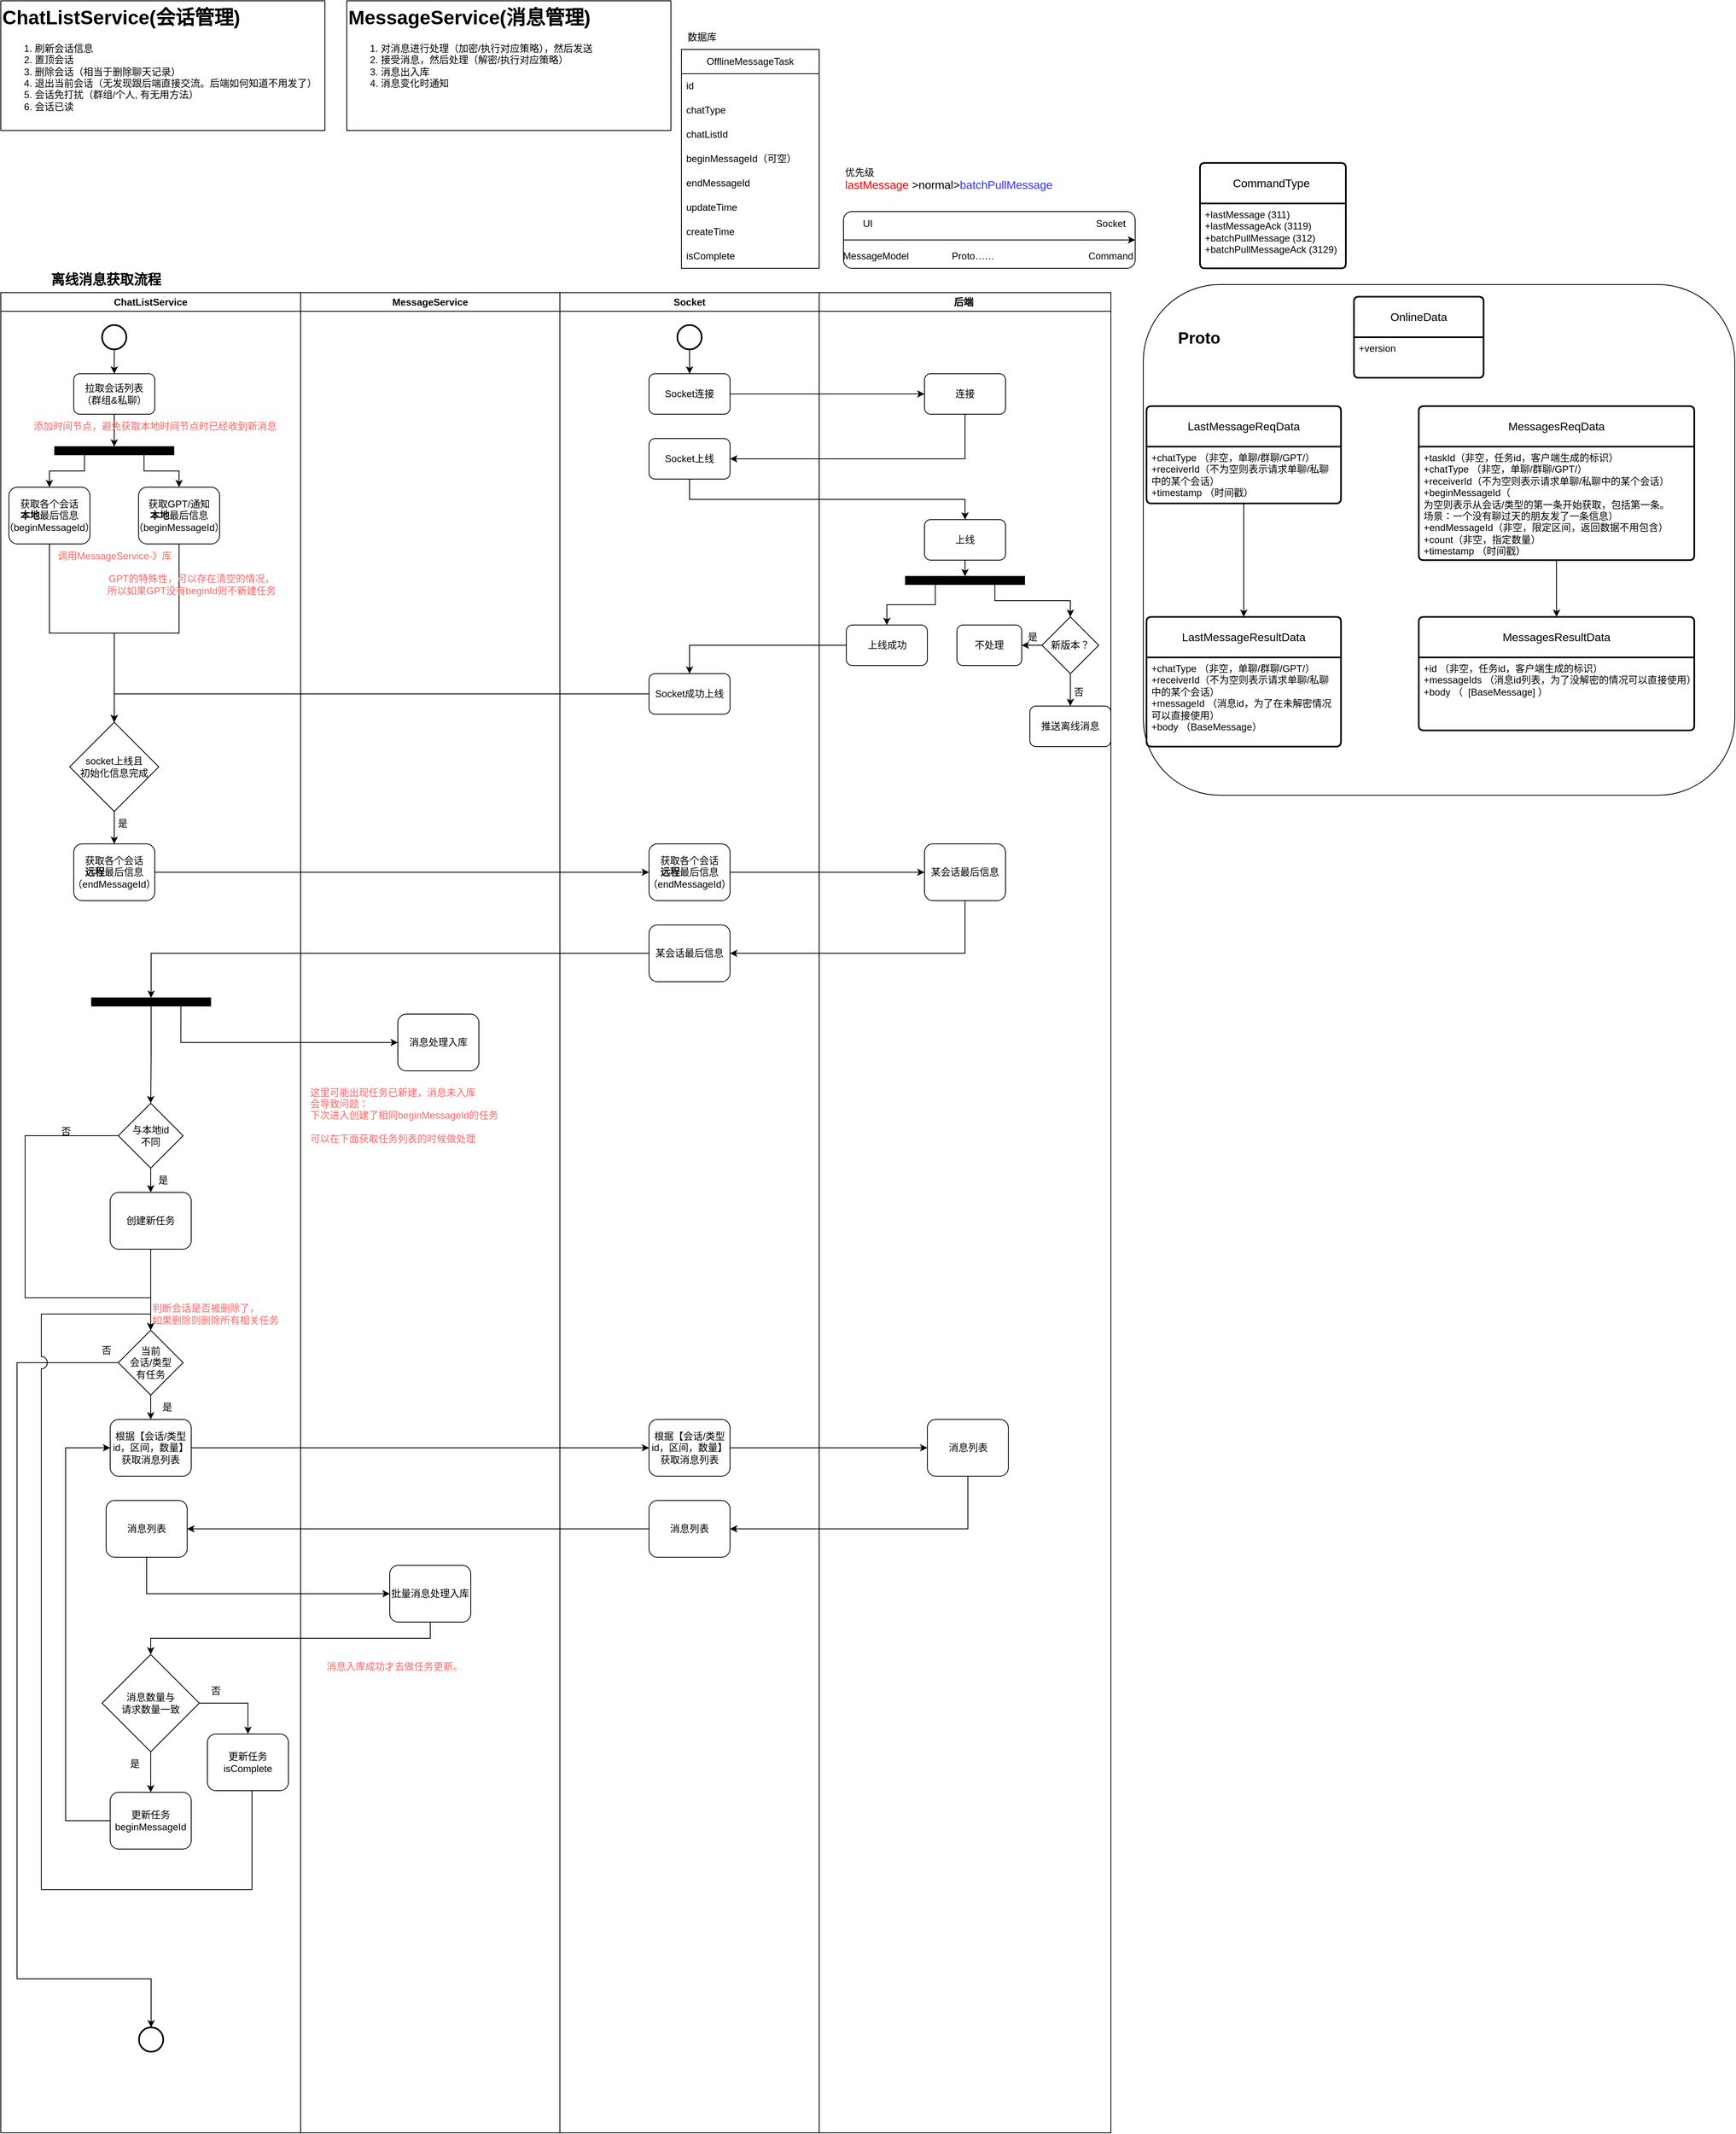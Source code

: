<mxfile version="24.9.3">
  <diagram name="第 1 页" id="JktXxmWd6NISaN1DdESC">
    <mxGraphModel dx="2049" dy="1066" grid="1" gridSize="10" guides="1" tooltips="1" connect="1" arrows="1" fold="1" page="1" pageScale="1" pageWidth="827" pageHeight="1169" math="0" shadow="0">
      <root>
        <mxCell id="0" />
        <mxCell id="1" parent="0" />
        <mxCell id="-HEKRVuIvjOIdjUARVgd-5" value="" style="group" parent="1" vertex="1" connectable="0">
          <mxGeometry width="410" height="340" as="geometry" />
        </mxCell>
        <mxCell id="-HEKRVuIvjOIdjUARVgd-4" value="" style="rounded=0;whiteSpace=wrap;html=1;movable=1;resizable=1;rotatable=1;deletable=1;editable=1;locked=0;connectable=1;" parent="-HEKRVuIvjOIdjUARVgd-5" vertex="1">
          <mxGeometry width="400" height="160" as="geometry" />
        </mxCell>
        <mxCell id="-HEKRVuIvjOIdjUARVgd-3" value="&lt;h1 style=&quot;margin-top: 0px;&quot;&gt;ChatListService(会话管理)&lt;br&gt;&lt;/h1&gt;&lt;p&gt;&lt;/p&gt;&lt;ol&gt;&lt;li&gt;刷新会话信息&lt;/li&gt;&lt;li&gt;置顶会话&lt;/li&gt;&lt;li&gt;删除会话（相当于删除聊天记录）&lt;/li&gt;&lt;li&gt;退出当前会话（无发现跟后端直接交流。后端如何知道不用发了）&lt;/li&gt;&lt;li&gt;会话免打扰（群组/个人, 有无用方法）&lt;/li&gt;&lt;li&gt;会话已读&lt;/li&gt;&lt;/ol&gt;&lt;p&gt;&lt;/p&gt;" style="text;html=1;whiteSpace=wrap;overflow=hidden;rounded=0;movable=1;resizable=1;rotatable=1;deletable=1;editable=1;locked=0;connectable=1;" parent="-HEKRVuIvjOIdjUARVgd-5" vertex="1">
          <mxGeometry width="400" height="160" as="geometry" />
        </mxCell>
        <mxCell id="46Pq0ItbNjwcVHv2dBkQ-1" value="" style="group" parent="1" vertex="1" connectable="0">
          <mxGeometry x="427" width="400" height="160" as="geometry" />
        </mxCell>
        <mxCell id="46Pq0ItbNjwcVHv2dBkQ-2" value="" style="rounded=0;whiteSpace=wrap;html=1;movable=1;resizable=1;rotatable=1;deletable=1;editable=1;locked=0;connectable=1;" parent="46Pq0ItbNjwcVHv2dBkQ-1" vertex="1">
          <mxGeometry width="400" height="160" as="geometry" />
        </mxCell>
        <mxCell id="46Pq0ItbNjwcVHv2dBkQ-3" value="&lt;h1 style=&quot;margin-top: 0px;&quot;&gt;MessageService(消息管理)&lt;br&gt;&lt;/h1&gt;&lt;p&gt;&lt;/p&gt;&lt;ol&gt;&lt;li&gt;对消息进行处理（加密/执行对应策略），然后发送&lt;/li&gt;&lt;li&gt;接受消息，然后处理（解密/执行对应策略）&lt;/li&gt;&lt;li&gt;消息出入库&lt;/li&gt;&lt;li&gt;消息变化时通知&lt;/li&gt;&lt;/ol&gt;&lt;p&gt;&lt;/p&gt;" style="text;html=1;whiteSpace=wrap;overflow=hidden;rounded=0;movable=1;resizable=1;rotatable=1;deletable=1;editable=1;locked=0;connectable=1;" parent="46Pq0ItbNjwcVHv2dBkQ-1" vertex="1">
          <mxGeometry width="400" height="160" as="geometry" />
        </mxCell>
        <mxCell id="46Pq0ItbNjwcVHv2dBkQ-13" value="后端 " style="swimlane;whiteSpace=wrap" parent="1" vertex="1">
          <mxGeometry x="1010" y="360" width="360" height="2270" as="geometry">
            <mxRectangle x="280" width="70" height="30" as="alternateBounds" />
          </mxGeometry>
        </mxCell>
        <mxCell id="46Pq0ItbNjwcVHv2dBkQ-49" value="连接" style="rounded=1;whiteSpace=wrap;html=1;" parent="46Pq0ItbNjwcVHv2dBkQ-13" vertex="1">
          <mxGeometry x="130" y="100" width="100" height="50" as="geometry" />
        </mxCell>
        <mxCell id="46Pq0ItbNjwcVHv2dBkQ-157" value="" style="group" parent="46Pq0ItbNjwcVHv2dBkQ-13" vertex="1" connectable="0">
          <mxGeometry x="170" y="400" width="190" height="160" as="geometry" />
        </mxCell>
        <mxCell id="46Pq0ItbNjwcVHv2dBkQ-57" value="不处理" style="rounded=1;whiteSpace=wrap;html=1;" parent="46Pq0ItbNjwcVHv2dBkQ-157" vertex="1">
          <mxGeometry y="10" width="80" height="50" as="geometry" />
        </mxCell>
        <mxCell id="46Pq0ItbNjwcVHv2dBkQ-55" style="edgeStyle=orthogonalEdgeStyle;rounded=0;orthogonalLoop=1;jettySize=auto;html=1;exitX=0.5;exitY=1;exitDx=0;exitDy=0;entryX=0.5;entryY=0;entryDx=0;entryDy=0;" parent="46Pq0ItbNjwcVHv2dBkQ-157" source="46Pq0ItbNjwcVHv2dBkQ-52" target="46Pq0ItbNjwcVHv2dBkQ-54" edge="1">
          <mxGeometry relative="1" as="geometry" />
        </mxCell>
        <mxCell id="46Pq0ItbNjwcVHv2dBkQ-58" style="edgeStyle=orthogonalEdgeStyle;rounded=0;orthogonalLoop=1;jettySize=auto;html=1;exitX=0;exitY=0.5;exitDx=0;exitDy=0;entryX=1;entryY=0.5;entryDx=0;entryDy=0;" parent="46Pq0ItbNjwcVHv2dBkQ-157" source="46Pq0ItbNjwcVHv2dBkQ-52" target="46Pq0ItbNjwcVHv2dBkQ-57" edge="1">
          <mxGeometry relative="1" as="geometry">
            <mxPoint x="80" y="35" as="targetPoint" />
          </mxGeometry>
        </mxCell>
        <mxCell id="46Pq0ItbNjwcVHv2dBkQ-52" value="新版本？" style="rhombus;whiteSpace=wrap;html=1;align=center;" parent="46Pq0ItbNjwcVHv2dBkQ-157" vertex="1">
          <mxGeometry x="105" width="70" height="70" as="geometry" />
        </mxCell>
        <mxCell id="46Pq0ItbNjwcVHv2dBkQ-54" value="推送离线消息" style="rounded=1;whiteSpace=wrap;html=1;" parent="46Pq0ItbNjwcVHv2dBkQ-157" vertex="1">
          <mxGeometry x="90" y="110" width="100" height="50" as="geometry" />
        </mxCell>
        <mxCell id="46Pq0ItbNjwcVHv2dBkQ-59" value="是" style="text;html=1;align=center;verticalAlign=middle;resizable=0;points=[];autosize=1;strokeColor=none;fillColor=none;" parent="46Pq0ItbNjwcVHv2dBkQ-157" vertex="1">
          <mxGeometry x="73" y="10" width="40" height="30" as="geometry" />
        </mxCell>
        <mxCell id="46Pq0ItbNjwcVHv2dBkQ-56" value="否" style="text;html=1;align=center;verticalAlign=middle;resizable=0;points=[];autosize=1;strokeColor=none;fillColor=none;" parent="46Pq0ItbNjwcVHv2dBkQ-157" vertex="1">
          <mxGeometry x="130" y="78" width="40" height="30" as="geometry" />
        </mxCell>
        <mxCell id="46Pq0ItbNjwcVHv2dBkQ-166" style="edgeStyle=orthogonalEdgeStyle;rounded=0;orthogonalLoop=1;jettySize=auto;html=1;exitX=0.75;exitY=1;exitDx=0;exitDy=0;" parent="46Pq0ItbNjwcVHv2dBkQ-13" source="46Pq0ItbNjwcVHv2dBkQ-155" target="46Pq0ItbNjwcVHv2dBkQ-52" edge="1">
          <mxGeometry relative="1" as="geometry" />
        </mxCell>
        <mxCell id="46Pq0ItbNjwcVHv2dBkQ-170" style="edgeStyle=orthogonalEdgeStyle;rounded=0;orthogonalLoop=1;jettySize=auto;html=1;exitX=0.25;exitY=1;exitDx=0;exitDy=0;entryX=0.5;entryY=0;entryDx=0;entryDy=0;" parent="46Pq0ItbNjwcVHv2dBkQ-13" source="46Pq0ItbNjwcVHv2dBkQ-155" target="46Pq0ItbNjwcVHv2dBkQ-169" edge="1">
          <mxGeometry relative="1" as="geometry" />
        </mxCell>
        <mxCell id="46Pq0ItbNjwcVHv2dBkQ-155" value="" style="whiteSpace=wrap;html=1;rounded=0;shadow=0;comic=0;labelBackgroundColor=none;strokeWidth=1;fillColor=#000000;fontFamily=Verdana;fontSize=12;align=center;rotation=0;" parent="46Pq0ItbNjwcVHv2dBkQ-13" vertex="1">
          <mxGeometry x="106.5" y="350" width="147" height="10" as="geometry" />
        </mxCell>
        <mxCell id="46Pq0ItbNjwcVHv2dBkQ-163" style="edgeStyle=orthogonalEdgeStyle;rounded=0;orthogonalLoop=1;jettySize=auto;html=1;exitX=0.5;exitY=1;exitDx=0;exitDy=0;entryX=0.5;entryY=0;entryDx=0;entryDy=0;" parent="46Pq0ItbNjwcVHv2dBkQ-13" source="46Pq0ItbNjwcVHv2dBkQ-160" target="46Pq0ItbNjwcVHv2dBkQ-155" edge="1">
          <mxGeometry relative="1" as="geometry" />
        </mxCell>
        <mxCell id="46Pq0ItbNjwcVHv2dBkQ-160" value="上线" style="rounded=1;whiteSpace=wrap;html=1;" parent="46Pq0ItbNjwcVHv2dBkQ-13" vertex="1">
          <mxGeometry x="130" y="280" width="100" height="50" as="geometry" />
        </mxCell>
        <mxCell id="46Pq0ItbNjwcVHv2dBkQ-169" value="上线成功" style="rounded=1;whiteSpace=wrap;html=1;" parent="46Pq0ItbNjwcVHv2dBkQ-13" vertex="1">
          <mxGeometry x="33.5" y="410" width="100" height="50" as="geometry" />
        </mxCell>
        <mxCell id="46Pq0ItbNjwcVHv2dBkQ-263" value="某会话最后信息" style="rounded=1;whiteSpace=wrap;html=1;" parent="46Pq0ItbNjwcVHv2dBkQ-13" vertex="1">
          <mxGeometry x="130" y="680" width="100" height="70" as="geometry" />
        </mxCell>
        <mxCell id="46Pq0ItbNjwcVHv2dBkQ-328" value="消息列表" style="rounded=1;whiteSpace=wrap;html=1;" parent="46Pq0ItbNjwcVHv2dBkQ-13" vertex="1">
          <mxGeometry x="133.5" y="1390" width="100" height="70" as="geometry" />
        </mxCell>
        <mxCell id="46Pq0ItbNjwcVHv2dBkQ-50" style="edgeStyle=orthogonalEdgeStyle;rounded=0;orthogonalLoop=1;jettySize=auto;html=1;exitX=1;exitY=0.5;exitDx=0;exitDy=0;entryX=0;entryY=0.5;entryDx=0;entryDy=0;" parent="1" source="46Pq0ItbNjwcVHv2dBkQ-46" target="46Pq0ItbNjwcVHv2dBkQ-49" edge="1">
          <mxGeometry relative="1" as="geometry" />
        </mxCell>
        <mxCell id="46Pq0ItbNjwcVHv2dBkQ-51" style="edgeStyle=orthogonalEdgeStyle;rounded=0;orthogonalLoop=1;jettySize=auto;html=1;exitX=0.5;exitY=1;exitDx=0;exitDy=0;entryX=1;entryY=0.5;entryDx=0;entryDy=0;" parent="1" source="46Pq0ItbNjwcVHv2dBkQ-49" target="46Pq0ItbNjwcVHv2dBkQ-47" edge="1">
          <mxGeometry relative="1" as="geometry" />
        </mxCell>
        <mxCell id="46Pq0ItbNjwcVHv2dBkQ-161" style="edgeStyle=orthogonalEdgeStyle;rounded=0;orthogonalLoop=1;jettySize=auto;html=1;exitX=0.5;exitY=1;exitDx=0;exitDy=0;entryX=0.5;entryY=0;entryDx=0;entryDy=0;" parent="1" source="46Pq0ItbNjwcVHv2dBkQ-47" target="46Pq0ItbNjwcVHv2dBkQ-160" edge="1">
          <mxGeometry relative="1" as="geometry" />
        </mxCell>
        <mxCell id="46Pq0ItbNjwcVHv2dBkQ-172" style="edgeStyle=orthogonalEdgeStyle;rounded=0;orthogonalLoop=1;jettySize=auto;html=1;entryX=0.5;entryY=0;entryDx=0;entryDy=0;" parent="1" source="46Pq0ItbNjwcVHv2dBkQ-169" target="46Pq0ItbNjwcVHv2dBkQ-171" edge="1">
          <mxGeometry relative="1" as="geometry" />
        </mxCell>
        <mxCell id="46Pq0ItbNjwcVHv2dBkQ-256" value="离线消息获取流程" style="text;html=1;align=center;verticalAlign=middle;whiteSpace=wrap;rounded=0;fontSize=17;fontStyle=1;labelBackgroundColor=none;labelBorderColor=none;" parent="1" vertex="1">
          <mxGeometry x="50" y="330" width="160" height="30" as="geometry" />
        </mxCell>
        <mxCell id="46Pq0ItbNjwcVHv2dBkQ-264" style="edgeStyle=orthogonalEdgeStyle;rounded=0;orthogonalLoop=1;jettySize=auto;html=1;exitX=1;exitY=0.5;exitDx=0;exitDy=0;entryX=0;entryY=0.5;entryDx=0;entryDy=0;" parent="1" source="46Pq0ItbNjwcVHv2dBkQ-261" target="46Pq0ItbNjwcVHv2dBkQ-263" edge="1">
          <mxGeometry relative="1" as="geometry" />
        </mxCell>
        <mxCell id="46Pq0ItbNjwcVHv2dBkQ-265" style="edgeStyle=orthogonalEdgeStyle;rounded=0;orthogonalLoop=1;jettySize=auto;html=1;exitX=0.5;exitY=1;exitDx=0;exitDy=0;entryX=1;entryY=0.5;entryDx=0;entryDy=0;" parent="1" source="46Pq0ItbNjwcVHv2dBkQ-263" target="46Pq0ItbNjwcVHv2dBkQ-266" edge="1">
          <mxGeometry relative="1" as="geometry">
            <mxPoint x="1100.059" y="1190" as="targetPoint" />
          </mxGeometry>
        </mxCell>
        <mxCell id="46Pq0ItbNjwcVHv2dBkQ-329" style="edgeStyle=orthogonalEdgeStyle;rounded=0;orthogonalLoop=1;jettySize=auto;html=1;exitX=1;exitY=0.5;exitDx=0;exitDy=0;entryX=0;entryY=0.5;entryDx=0;entryDy=0;" parent="1" source="46Pq0ItbNjwcVHv2dBkQ-317" target="46Pq0ItbNjwcVHv2dBkQ-328" edge="1">
          <mxGeometry relative="1" as="geometry" />
        </mxCell>
        <mxCell id="46Pq0ItbNjwcVHv2dBkQ-332" style="edgeStyle=orthogonalEdgeStyle;rounded=0;orthogonalLoop=1;jettySize=auto;html=1;exitX=0.5;exitY=1;exitDx=0;exitDy=0;entryX=1;entryY=0.5;entryDx=0;entryDy=0;" parent="1" source="46Pq0ItbNjwcVHv2dBkQ-328" target="46Pq0ItbNjwcVHv2dBkQ-331" edge="1">
          <mxGeometry relative="1" as="geometry" />
        </mxCell>
        <mxCell id="46Pq0ItbNjwcVHv2dBkQ-4" value="ChatListService" style="swimlane;whiteSpace=wrap;swimlaneFillColor=none;strokeColor=default;rounded=0;shadow=0;" parent="1" vertex="1">
          <mxGeometry y="360" width="370" height="2270" as="geometry" />
        </mxCell>
        <mxCell id="46Pq0ItbNjwcVHv2dBkQ-236" style="edgeStyle=orthogonalEdgeStyle;rounded=0;orthogonalLoop=1;jettySize=auto;html=1;exitX=0.5;exitY=1;exitDx=0;exitDy=0;exitPerimeter=0;entryX=0.5;entryY=0;entryDx=0;entryDy=0;" parent="46Pq0ItbNjwcVHv2dBkQ-4" source="46Pq0ItbNjwcVHv2dBkQ-234" target="46Pq0ItbNjwcVHv2dBkQ-235" edge="1">
          <mxGeometry relative="1" as="geometry" />
        </mxCell>
        <mxCell id="46Pq0ItbNjwcVHv2dBkQ-234" value="" style="strokeWidth=2;html=1;shape=mxgraph.flowchart.start_2;whiteSpace=wrap;" parent="46Pq0ItbNjwcVHv2dBkQ-4" vertex="1">
          <mxGeometry x="125" y="40" width="30" height="30" as="geometry" />
        </mxCell>
        <mxCell id="46Pq0ItbNjwcVHv2dBkQ-241" style="edgeStyle=orthogonalEdgeStyle;rounded=0;orthogonalLoop=1;jettySize=auto;html=1;exitX=0.5;exitY=1;exitDx=0;exitDy=0;entryX=0.5;entryY=0;entryDx=0;entryDy=0;" parent="46Pq0ItbNjwcVHv2dBkQ-4" source="46Pq0ItbNjwcVHv2dBkQ-235" target="46Pq0ItbNjwcVHv2dBkQ-240" edge="1">
          <mxGeometry relative="1" as="geometry" />
        </mxCell>
        <mxCell id="46Pq0ItbNjwcVHv2dBkQ-235" value="拉取会话列表&lt;br&gt;（群组&amp;amp;私聊）" style="rounded=1;whiteSpace=wrap;html=1;" parent="46Pq0ItbNjwcVHv2dBkQ-4" vertex="1">
          <mxGeometry x="90" y="100" width="100" height="50" as="geometry" />
        </mxCell>
        <mxCell id="46Pq0ItbNjwcVHv2dBkQ-249" style="edgeStyle=orthogonalEdgeStyle;rounded=0;orthogonalLoop=1;jettySize=auto;html=1;exitX=0.5;exitY=1;exitDx=0;exitDy=0;" parent="46Pq0ItbNjwcVHv2dBkQ-4" source="46Pq0ItbNjwcVHv2dBkQ-237" target="46Pq0ItbNjwcVHv2dBkQ-248" edge="1">
          <mxGeometry relative="1" as="geometry" />
        </mxCell>
        <mxCell id="46Pq0ItbNjwcVHv2dBkQ-237" value="获取各个会话&lt;div&gt;&lt;b&gt;本地&lt;/b&gt;最后信息（beginMessageId）&lt;/div&gt;" style="rounded=1;whiteSpace=wrap;html=1;" parent="46Pq0ItbNjwcVHv2dBkQ-4" vertex="1">
          <mxGeometry x="10" y="240" width="100" height="70" as="geometry" />
        </mxCell>
        <mxCell id="46Pq0ItbNjwcVHv2dBkQ-242" style="edgeStyle=orthogonalEdgeStyle;rounded=0;orthogonalLoop=1;jettySize=auto;html=1;exitX=0.25;exitY=1;exitDx=0;exitDy=0;entryX=0.5;entryY=0;entryDx=0;entryDy=0;" parent="46Pq0ItbNjwcVHv2dBkQ-4" source="46Pq0ItbNjwcVHv2dBkQ-240" target="46Pq0ItbNjwcVHv2dBkQ-237" edge="1">
          <mxGeometry relative="1" as="geometry" />
        </mxCell>
        <mxCell id="46Pq0ItbNjwcVHv2dBkQ-244" style="edgeStyle=orthogonalEdgeStyle;rounded=0;orthogonalLoop=1;jettySize=auto;html=1;exitX=0.75;exitY=1;exitDx=0;exitDy=0;" parent="46Pq0ItbNjwcVHv2dBkQ-4" source="46Pq0ItbNjwcVHv2dBkQ-240" target="46Pq0ItbNjwcVHv2dBkQ-243" edge="1">
          <mxGeometry relative="1" as="geometry" />
        </mxCell>
        <mxCell id="46Pq0ItbNjwcVHv2dBkQ-240" value="" style="whiteSpace=wrap;html=1;rounded=0;shadow=0;comic=0;labelBackgroundColor=none;strokeWidth=1;fillColor=#000000;fontFamily=Verdana;fontSize=12;align=center;rotation=0;" parent="46Pq0ItbNjwcVHv2dBkQ-4" vertex="1">
          <mxGeometry x="66.5" y="190" width="147" height="10" as="geometry" />
        </mxCell>
        <mxCell id="46Pq0ItbNjwcVHv2dBkQ-250" style="edgeStyle=orthogonalEdgeStyle;rounded=0;orthogonalLoop=1;jettySize=auto;html=1;exitX=0.5;exitY=1;exitDx=0;exitDy=0;entryX=0.5;entryY=0;entryDx=0;entryDy=0;" parent="46Pq0ItbNjwcVHv2dBkQ-4" source="46Pq0ItbNjwcVHv2dBkQ-243" target="46Pq0ItbNjwcVHv2dBkQ-248" edge="1">
          <mxGeometry relative="1" as="geometry">
            <mxPoint x="160" y="450" as="targetPoint" />
          </mxGeometry>
        </mxCell>
        <mxCell id="46Pq0ItbNjwcVHv2dBkQ-243" value="获取GPT/通知&lt;div&gt;&lt;b&gt;本地&lt;/b&gt;最后信息（beginMessageId）&lt;/div&gt;" style="rounded=1;whiteSpace=wrap;html=1;" parent="46Pq0ItbNjwcVHv2dBkQ-4" vertex="1">
          <mxGeometry x="170" y="240" width="100" height="70" as="geometry" />
        </mxCell>
        <mxCell id="46Pq0ItbNjwcVHv2dBkQ-253" style="edgeStyle=orthogonalEdgeStyle;rounded=0;orthogonalLoop=1;jettySize=auto;html=1;exitX=0.5;exitY=1;exitDx=0;exitDy=0;entryX=0.5;entryY=0;entryDx=0;entryDy=0;" parent="46Pq0ItbNjwcVHv2dBkQ-4" source="46Pq0ItbNjwcVHv2dBkQ-248" target="46Pq0ItbNjwcVHv2dBkQ-257" edge="1">
          <mxGeometry relative="1" as="geometry">
            <mxPoint x="140" y="680" as="targetPoint" />
          </mxGeometry>
        </mxCell>
        <mxCell id="46Pq0ItbNjwcVHv2dBkQ-248" value="socket上线且&lt;br&gt;初始化信息完成" style="rhombus;whiteSpace=wrap;html=1;" parent="46Pq0ItbNjwcVHv2dBkQ-4" vertex="1">
          <mxGeometry x="85" y="530" width="110" height="110" as="geometry" />
        </mxCell>
        <mxCell id="46Pq0ItbNjwcVHv2dBkQ-254" value="是" style="text;html=1;align=center;verticalAlign=middle;resizable=0;points=[];autosize=1;strokeColor=none;fillColor=none;" parent="46Pq0ItbNjwcVHv2dBkQ-4" vertex="1">
          <mxGeometry x="130" y="640" width="40" height="30" as="geometry" />
        </mxCell>
        <mxCell id="46Pq0ItbNjwcVHv2dBkQ-257" value="获取各个会话&lt;div&gt;&lt;b&gt;远程&lt;/b&gt;最后信息（endMessageId）&lt;/div&gt;" style="rounded=1;whiteSpace=wrap;html=1;" parent="46Pq0ItbNjwcVHv2dBkQ-4" vertex="1">
          <mxGeometry x="90" y="680" width="100" height="70" as="geometry" />
        </mxCell>
        <mxCell id="46Pq0ItbNjwcVHv2dBkQ-283" style="edgeStyle=orthogonalEdgeStyle;rounded=0;orthogonalLoop=1;jettySize=auto;html=1;exitX=0.5;exitY=1;exitDx=0;exitDy=0;" parent="46Pq0ItbNjwcVHv2dBkQ-4" source="46Pq0ItbNjwcVHv2dBkQ-280" target="46Pq0ItbNjwcVHv2dBkQ-281" edge="1">
          <mxGeometry relative="1" as="geometry" />
        </mxCell>
        <mxCell id="46Pq0ItbNjwcVHv2dBkQ-286" style="edgeStyle=orthogonalEdgeStyle;rounded=0;orthogonalLoop=1;jettySize=auto;html=1;exitX=0;exitY=0.5;exitDx=0;exitDy=0;entryX=0.5;entryY=0;entryDx=0;entryDy=0;" parent="46Pq0ItbNjwcVHv2dBkQ-4" source="46Pq0ItbNjwcVHv2dBkQ-280" target="46Pq0ItbNjwcVHv2dBkQ-285" edge="1">
          <mxGeometry relative="1" as="geometry">
            <mxPoint x="40" y="1250" as="targetPoint" />
            <Array as="points">
              <mxPoint x="30" y="1040" />
              <mxPoint x="30" y="1240" />
              <mxPoint x="185" y="1240" />
            </Array>
          </mxGeometry>
        </mxCell>
        <mxCell id="46Pq0ItbNjwcVHv2dBkQ-280" value="与本地id&lt;br&gt;不同" style="rhombus;whiteSpace=wrap;html=1;" parent="46Pq0ItbNjwcVHv2dBkQ-4" vertex="1">
          <mxGeometry x="145" y="1000" width="80" height="80" as="geometry" />
        </mxCell>
        <mxCell id="46Pq0ItbNjwcVHv2dBkQ-288" style="edgeStyle=orthogonalEdgeStyle;rounded=0;orthogonalLoop=1;jettySize=auto;html=1;exitX=0.5;exitY=1;exitDx=0;exitDy=0;entryX=0.5;entryY=0;entryDx=0;entryDy=0;" parent="46Pq0ItbNjwcVHv2dBkQ-4" source="46Pq0ItbNjwcVHv2dBkQ-281" target="46Pq0ItbNjwcVHv2dBkQ-285" edge="1">
          <mxGeometry relative="1" as="geometry" />
        </mxCell>
        <mxCell id="46Pq0ItbNjwcVHv2dBkQ-281" value="创建新任务" style="rounded=1;whiteSpace=wrap;html=1;" parent="46Pq0ItbNjwcVHv2dBkQ-4" vertex="1">
          <mxGeometry x="135" y="1110" width="100" height="70" as="geometry" />
        </mxCell>
        <mxCell id="46Pq0ItbNjwcVHv2dBkQ-284" value="是" style="text;html=1;align=center;verticalAlign=middle;resizable=0;points=[];autosize=1;strokeColor=none;fillColor=none;" parent="46Pq0ItbNjwcVHv2dBkQ-4" vertex="1">
          <mxGeometry x="180" y="1080" width="40" height="30" as="geometry" />
        </mxCell>
        <mxCell id="46Pq0ItbNjwcVHv2dBkQ-290" style="edgeStyle=orthogonalEdgeStyle;rounded=0;orthogonalLoop=1;jettySize=auto;html=1;exitX=0.5;exitY=1;exitDx=0;exitDy=0;" parent="46Pq0ItbNjwcVHv2dBkQ-4" source="46Pq0ItbNjwcVHv2dBkQ-285" target="46Pq0ItbNjwcVHv2dBkQ-289" edge="1">
          <mxGeometry relative="1" as="geometry" />
        </mxCell>
        <mxCell id="46Pq0ItbNjwcVHv2dBkQ-346" style="edgeStyle=orthogonalEdgeStyle;rounded=0;orthogonalLoop=1;jettySize=auto;html=1;exitX=0;exitY=0.5;exitDx=0;exitDy=0;entryX=0.5;entryY=0;entryDx=0;entryDy=0;entryPerimeter=0;" parent="46Pq0ItbNjwcVHv2dBkQ-4" source="46Pq0ItbNjwcVHv2dBkQ-285" target="46Pq0ItbNjwcVHv2dBkQ-347" edge="1">
          <mxGeometry relative="1" as="geometry">
            <mxPoint x="20" y="1830" as="targetPoint" />
            <Array as="points">
              <mxPoint x="20" y="1320" />
              <mxPoint x="20" y="2080" />
              <mxPoint x="185" y="2080" />
            </Array>
          </mxGeometry>
        </mxCell>
        <mxCell id="46Pq0ItbNjwcVHv2dBkQ-285" value="当前&lt;div&gt;会话/类型&lt;/div&gt;&lt;div&gt;&lt;span style=&quot;background-color: initial;&quot;&gt;有任务&lt;/span&gt;&lt;/div&gt;" style="rhombus;whiteSpace=wrap;html=1;" parent="46Pq0ItbNjwcVHv2dBkQ-4" vertex="1">
          <mxGeometry x="145" y="1280" width="80" height="80" as="geometry" />
        </mxCell>
        <mxCell id="46Pq0ItbNjwcVHv2dBkQ-287" value="否" style="text;html=1;align=center;verticalAlign=middle;resizable=0;points=[];autosize=1;strokeColor=none;fillColor=none;" parent="46Pq0ItbNjwcVHv2dBkQ-4" vertex="1">
          <mxGeometry x="60" y="1020" width="40" height="30" as="geometry" />
        </mxCell>
        <mxCell id="46Pq0ItbNjwcVHv2dBkQ-289" value="根据【&lt;span style=&quot;background-color: initial;&quot;&gt;会话/类型id，&lt;/span&gt;&lt;span style=&quot;background-color: initial;&quot;&gt;区间，&lt;/span&gt;&lt;span style=&quot;background-color: initial;&quot;&gt;数量】获取消息列表&lt;/span&gt;" style="rounded=1;whiteSpace=wrap;html=1;" parent="46Pq0ItbNjwcVHv2dBkQ-4" vertex="1">
          <mxGeometry x="135" y="1390" width="100" height="70" as="geometry" />
        </mxCell>
        <mxCell id="46Pq0ItbNjwcVHv2dBkQ-347" value="" style="strokeWidth=2;html=1;shape=mxgraph.flowchart.start_2;whiteSpace=wrap;" parent="46Pq0ItbNjwcVHv2dBkQ-4" vertex="1">
          <mxGeometry x="170.5" y="2140" width="30" height="30" as="geometry" />
        </mxCell>
        <mxCell id="46Pq0ItbNjwcVHv2dBkQ-352" style="edgeStyle=orthogonalEdgeStyle;rounded=0;orthogonalLoop=1;jettySize=auto;html=1;exitX=0.5;exitY=1;exitDx=0;exitDy=0;entryX=0.5;entryY=0;entryDx=0;entryDy=0;" parent="46Pq0ItbNjwcVHv2dBkQ-4" source="46Pq0ItbNjwcVHv2dBkQ-348" target="46Pq0ItbNjwcVHv2dBkQ-349" edge="1">
          <mxGeometry relative="1" as="geometry" />
        </mxCell>
        <mxCell id="46Pq0ItbNjwcVHv2dBkQ-358" style="edgeStyle=orthogonalEdgeStyle;rounded=0;orthogonalLoop=1;jettySize=auto;html=1;exitX=1;exitY=0.5;exitDx=0;exitDy=0;entryX=0.5;entryY=0;entryDx=0;entryDy=0;" parent="46Pq0ItbNjwcVHv2dBkQ-4" source="46Pq0ItbNjwcVHv2dBkQ-348" target="46Pq0ItbNjwcVHv2dBkQ-357" edge="1">
          <mxGeometry relative="1" as="geometry">
            <mxPoint x="295" y="1850" as="targetPoint" />
          </mxGeometry>
        </mxCell>
        <mxCell id="46Pq0ItbNjwcVHv2dBkQ-348" value="消息数量与&lt;div&gt;请求数量一致&lt;/div&gt;" style="rhombus;whiteSpace=wrap;html=1;" parent="46Pq0ItbNjwcVHv2dBkQ-4" vertex="1">
          <mxGeometry x="125" y="1680" width="120" height="120" as="geometry" />
        </mxCell>
        <mxCell id="46Pq0ItbNjwcVHv2dBkQ-354" style="edgeStyle=orthogonalEdgeStyle;rounded=0;orthogonalLoop=1;jettySize=auto;html=1;exitX=0;exitY=0.5;exitDx=0;exitDy=0;entryX=0;entryY=0.5;entryDx=0;entryDy=0;" parent="46Pq0ItbNjwcVHv2dBkQ-4" source="46Pq0ItbNjwcVHv2dBkQ-349" target="46Pq0ItbNjwcVHv2dBkQ-289" edge="1">
          <mxGeometry relative="1" as="geometry">
            <Array as="points">
              <mxPoint x="80" y="1885" />
              <mxPoint x="80" y="1425" />
            </Array>
          </mxGeometry>
        </mxCell>
        <mxCell id="46Pq0ItbNjwcVHv2dBkQ-349" value="更新任务beginMessageId" style="rounded=1;whiteSpace=wrap;html=1;" parent="46Pq0ItbNjwcVHv2dBkQ-4" vertex="1">
          <mxGeometry x="135" y="1850" width="100" height="70" as="geometry" />
        </mxCell>
        <mxCell id="46Pq0ItbNjwcVHv2dBkQ-350" value="是" style="text;html=1;align=center;verticalAlign=middle;resizable=0;points=[];autosize=1;strokeColor=none;fillColor=none;" parent="46Pq0ItbNjwcVHv2dBkQ-4" vertex="1">
          <mxGeometry x="185" y="1360" width="40" height="30" as="geometry" />
        </mxCell>
        <mxCell id="46Pq0ItbNjwcVHv2dBkQ-351" value="否" style="text;html=1;align=center;verticalAlign=middle;resizable=0;points=[];autosize=1;strokeColor=none;fillColor=none;" parent="46Pq0ItbNjwcVHv2dBkQ-4" vertex="1">
          <mxGeometry x="110" y="1290" width="40" height="30" as="geometry" />
        </mxCell>
        <mxCell id="46Pq0ItbNjwcVHv2dBkQ-353" value="是" style="text;html=1;align=center;verticalAlign=middle;resizable=0;points=[];autosize=1;strokeColor=none;fillColor=none;" parent="46Pq0ItbNjwcVHv2dBkQ-4" vertex="1">
          <mxGeometry x="145" y="1800" width="40" height="30" as="geometry" />
        </mxCell>
        <mxCell id="Kh1zGlyjV4ifqyY9NTNy-1" style="edgeStyle=orthogonalEdgeStyle;rounded=0;orthogonalLoop=1;jettySize=auto;html=1;exitX=0.5;exitY=1;exitDx=0;exitDy=0;entryX=0.5;entryY=0;entryDx=0;entryDy=0;flowAnimation=0;jumpStyle=arc;jumpSize=15;" parent="46Pq0ItbNjwcVHv2dBkQ-4" source="46Pq0ItbNjwcVHv2dBkQ-357" target="46Pq0ItbNjwcVHv2dBkQ-285" edge="1">
          <mxGeometry relative="1" as="geometry">
            <mxPoint x="40" y="1262.222" as="targetPoint" />
            <Array as="points">
              <mxPoint x="310" y="1848" />
              <mxPoint x="310" y="1970" />
              <mxPoint x="50" y="1970" />
              <mxPoint x="50" y="1260" />
              <mxPoint x="185" y="1260" />
            </Array>
            <mxPoint x="300" y="1780" as="sourcePoint" />
          </mxGeometry>
        </mxCell>
        <mxCell id="46Pq0ItbNjwcVHv2dBkQ-357" value="更新任务isComplete" style="rounded=1;whiteSpace=wrap;html=1;" parent="46Pq0ItbNjwcVHv2dBkQ-4" vertex="1">
          <mxGeometry x="255" y="1778" width="100" height="70" as="geometry" />
        </mxCell>
        <mxCell id="46Pq0ItbNjwcVHv2dBkQ-360" value="否" style="text;html=1;align=center;verticalAlign=middle;resizable=0;points=[];autosize=1;strokeColor=none;fillColor=none;" parent="46Pq0ItbNjwcVHv2dBkQ-4" vertex="1">
          <mxGeometry x="245" y="1710" width="40" height="30" as="geometry" />
        </mxCell>
        <mxCell id="gbWiOMa8vafLH_si1ZQm-46" style="edgeStyle=orthogonalEdgeStyle;rounded=0;orthogonalLoop=1;jettySize=auto;html=1;exitX=0.5;exitY=1;exitDx=0;exitDy=0;entryX=0.5;entryY=0;entryDx=0;entryDy=0;" parent="46Pq0ItbNjwcVHv2dBkQ-4" source="gbWiOMa8vafLH_si1ZQm-45" target="46Pq0ItbNjwcVHv2dBkQ-280" edge="1">
          <mxGeometry relative="1" as="geometry" />
        </mxCell>
        <mxCell id="gbWiOMa8vafLH_si1ZQm-45" value="" style="whiteSpace=wrap;html=1;rounded=0;shadow=0;comic=0;labelBackgroundColor=none;strokeWidth=1;fillColor=#000000;fontFamily=Verdana;fontSize=12;align=center;rotation=0;" parent="46Pq0ItbNjwcVHv2dBkQ-4" vertex="1">
          <mxGeometry x="112" y="870" width="147" height="10" as="geometry" />
        </mxCell>
        <mxCell id="gbWiOMa8vafLH_si1ZQm-51" value="消息列表" style="rounded=1;whiteSpace=wrap;html=1;" parent="46Pq0ItbNjwcVHv2dBkQ-4" vertex="1">
          <mxGeometry x="130" y="1490" width="100" height="70" as="geometry" />
        </mxCell>
        <mxCell id="l5imicN9fncbxC4iPqsb-1" value="调用MessageService-》库" style="text;html=1;align=center;verticalAlign=middle;resizable=0;points=[];autosize=1;strokeColor=none;fillColor=none;fontColor=#FF6666;" parent="46Pq0ItbNjwcVHv2dBkQ-4" vertex="1">
          <mxGeometry x="60" y="310" width="160" height="30" as="geometry" />
        </mxCell>
        <mxCell id="l5imicN9fncbxC4iPqsb-2" value="GPT的特殊性，可以存在清空的情况，&lt;div&gt;所以如果GPT没有beginId则不新建任务&lt;/div&gt;" style="text;html=1;align=center;verticalAlign=middle;resizable=0;points=[];autosize=1;strokeColor=none;fillColor=none;fontColor=#FF6666;" parent="46Pq0ItbNjwcVHv2dBkQ-4" vertex="1">
          <mxGeometry x="120" y="340" width="230" height="40" as="geometry" />
        </mxCell>
        <mxCell id="l5imicN9fncbxC4iPqsb-4" value="判断会话是否被删除了，&lt;br&gt;如果删除则删除所有相关任务" style="text;html=1;align=left;verticalAlign=middle;resizable=0;points=[];autosize=1;strokeColor=none;fillColor=none;fontColor=#FF6666;" parent="46Pq0ItbNjwcVHv2dBkQ-4" vertex="1">
          <mxGeometry x="185" y="1240" width="180" height="40" as="geometry" />
        </mxCell>
        <mxCell id="0sGiU91PtbdAkXAYRbHM-1" value="添加时间节点，避免获取本地时间节点时已经收到新消息" style="text;html=1;align=center;verticalAlign=middle;resizable=0;points=[];autosize=1;strokeColor=none;fillColor=none;fontColor=#FF6666;" vertex="1" parent="46Pq0ItbNjwcVHv2dBkQ-4">
          <mxGeometry x="30" y="150" width="320" height="30" as="geometry" />
        </mxCell>
        <mxCell id="46Pq0ItbNjwcVHv2dBkQ-224" value="Socket" style="swimlane;whiteSpace=wrap;startSize=23;" parent="1" vertex="1">
          <mxGeometry x="690" y="360" width="320" height="2270" as="geometry" />
        </mxCell>
        <mxCell id="46Pq0ItbNjwcVHv2dBkQ-48" style="edgeStyle=orthogonalEdgeStyle;rounded=0;orthogonalLoop=1;jettySize=auto;html=1;exitX=0.5;exitY=1;exitDx=0;exitDy=0;exitPerimeter=0;entryX=0.5;entryY=0;entryDx=0;entryDy=0;" parent="46Pq0ItbNjwcVHv2dBkQ-224" source="46Pq0ItbNjwcVHv2dBkQ-42" target="46Pq0ItbNjwcVHv2dBkQ-46" edge="1">
          <mxGeometry relative="1" as="geometry" />
        </mxCell>
        <mxCell id="46Pq0ItbNjwcVHv2dBkQ-42" value="" style="strokeWidth=2;html=1;shape=mxgraph.flowchart.start_2;whiteSpace=wrap;" parent="46Pq0ItbNjwcVHv2dBkQ-224" vertex="1">
          <mxGeometry x="145" y="40" width="30" height="30" as="geometry" />
        </mxCell>
        <mxCell id="46Pq0ItbNjwcVHv2dBkQ-46" value="Socket连接" style="rounded=1;whiteSpace=wrap;html=1;" parent="46Pq0ItbNjwcVHv2dBkQ-224" vertex="1">
          <mxGeometry x="110" y="100" width="100" height="50" as="geometry" />
        </mxCell>
        <mxCell id="46Pq0ItbNjwcVHv2dBkQ-47" value="Socket上线" style="rounded=1;whiteSpace=wrap;html=1;" parent="46Pq0ItbNjwcVHv2dBkQ-224" vertex="1">
          <mxGeometry x="110" y="180" width="100" height="50" as="geometry" />
        </mxCell>
        <mxCell id="46Pq0ItbNjwcVHv2dBkQ-171" value="Socket成功上线" style="rounded=1;whiteSpace=wrap;html=1;" parent="46Pq0ItbNjwcVHv2dBkQ-224" vertex="1">
          <mxGeometry x="110" y="470" width="100" height="50" as="geometry" />
        </mxCell>
        <mxCell id="46Pq0ItbNjwcVHv2dBkQ-261" value="获取各个会话&lt;div&gt;&lt;b&gt;远程&lt;/b&gt;最后信息（endMessageId）&lt;/div&gt;" style="rounded=1;whiteSpace=wrap;html=1;" parent="46Pq0ItbNjwcVHv2dBkQ-224" vertex="1">
          <mxGeometry x="110" y="680" width="100" height="70" as="geometry" />
        </mxCell>
        <mxCell id="46Pq0ItbNjwcVHv2dBkQ-266" value="某会话最后信息" style="rounded=1;whiteSpace=wrap;html=1;" parent="46Pq0ItbNjwcVHv2dBkQ-224" vertex="1">
          <mxGeometry x="110" y="780" width="100" height="70" as="geometry" />
        </mxCell>
        <mxCell id="46Pq0ItbNjwcVHv2dBkQ-317" value="根据【&lt;span style=&quot;background-color: initial;&quot;&gt;会话/类型id，&lt;/span&gt;&lt;span style=&quot;background-color: initial;&quot;&gt;区间，&lt;/span&gt;&lt;span style=&quot;background-color: initial;&quot;&gt;数量】获取消息列表&lt;/span&gt;" style="rounded=1;whiteSpace=wrap;html=1;" parent="46Pq0ItbNjwcVHv2dBkQ-224" vertex="1">
          <mxGeometry x="110" y="1390" width="100" height="70" as="geometry" />
        </mxCell>
        <mxCell id="46Pq0ItbNjwcVHv2dBkQ-331" value="消息列表" style="rounded=1;whiteSpace=wrap;html=1;" parent="46Pq0ItbNjwcVHv2dBkQ-224" vertex="1">
          <mxGeometry x="110" y="1490" width="100" height="70" as="geometry" />
        </mxCell>
        <mxCell id="46Pq0ItbNjwcVHv2dBkQ-32" value="MessageService" style="swimlane;whiteSpace=wrap;startSize=23;" parent="46Pq0ItbNjwcVHv2dBkQ-224" vertex="1">
          <mxGeometry x="-320" width="320" height="2270" as="geometry" />
        </mxCell>
        <mxCell id="46Pq0ItbNjwcVHv2dBkQ-275" value="消息处理入库" style="rounded=1;whiteSpace=wrap;html=1;" parent="46Pq0ItbNjwcVHv2dBkQ-32" vertex="1">
          <mxGeometry x="120" y="890" width="100" height="70" as="geometry" />
        </mxCell>
        <mxCell id="46Pq0ItbNjwcVHv2dBkQ-333" value="批量消息处理入库" style="rounded=1;whiteSpace=wrap;html=1;" parent="46Pq0ItbNjwcVHv2dBkQ-32" vertex="1">
          <mxGeometry x="110" y="1570" width="100" height="70" as="geometry" />
        </mxCell>
        <mxCell id="gbWiOMa8vafLH_si1ZQm-49" value="这里可能出现任务已新建，消息未入库&lt;br&gt;会导致问题：&lt;br&gt;下次进入创建了相同beginMessageId的任务&lt;div&gt;&lt;br&gt;可以在下面获取任务列表的时候做处理&lt;/div&gt;" style="text;html=1;align=left;verticalAlign=middle;resizable=0;points=[];autosize=1;strokeColor=none;fillColor=none;fontColor=#FF6666;" parent="46Pq0ItbNjwcVHv2dBkQ-32" vertex="1">
          <mxGeometry x="10" y="970" width="260" height="90" as="geometry" />
        </mxCell>
        <mxCell id="gbWiOMa8vafLH_si1ZQm-56" value="消息入库成功才去做任务更新。" style="text;html=1;align=left;verticalAlign=middle;resizable=0;points=[];autosize=1;strokeColor=none;fillColor=none;fontColor=#FF6666;" parent="46Pq0ItbNjwcVHv2dBkQ-32" vertex="1">
          <mxGeometry x="30" y="1680" width="190" height="30" as="geometry" />
        </mxCell>
        <mxCell id="46Pq0ItbNjwcVHv2dBkQ-251" style="edgeStyle=orthogonalEdgeStyle;rounded=0;orthogonalLoop=1;jettySize=auto;html=1;exitX=0;exitY=0.5;exitDx=0;exitDy=0;entryX=0.5;entryY=0;entryDx=0;entryDy=0;" parent="1" source="46Pq0ItbNjwcVHv2dBkQ-171" target="46Pq0ItbNjwcVHv2dBkQ-248" edge="1">
          <mxGeometry relative="1" as="geometry">
            <mxPoint x="230" y="840" as="targetPoint" />
          </mxGeometry>
        </mxCell>
        <mxCell id="46Pq0ItbNjwcVHv2dBkQ-262" style="edgeStyle=orthogonalEdgeStyle;rounded=0;orthogonalLoop=1;jettySize=auto;html=1;exitX=1;exitY=0.5;exitDx=0;exitDy=0;entryX=0;entryY=0.5;entryDx=0;entryDy=0;" parent="1" source="46Pq0ItbNjwcVHv2dBkQ-257" target="46Pq0ItbNjwcVHv2dBkQ-261" edge="1">
          <mxGeometry relative="1" as="geometry" />
        </mxCell>
        <mxCell id="46Pq0ItbNjwcVHv2dBkQ-318" style="edgeStyle=orthogonalEdgeStyle;rounded=0;orthogonalLoop=1;jettySize=auto;html=1;exitX=1;exitY=0.5;exitDx=0;exitDy=0;entryX=0;entryY=0.5;entryDx=0;entryDy=0;" parent="1" source="46Pq0ItbNjwcVHv2dBkQ-289" target="46Pq0ItbNjwcVHv2dBkQ-317" edge="1">
          <mxGeometry relative="1" as="geometry" />
        </mxCell>
        <mxCell id="gbWiOMa8vafLH_si1ZQm-1" value="CommandType&amp;nbsp;" style="swimlane;childLayout=stackLayout;horizontal=1;startSize=50;horizontalStack=0;rounded=1;fontSize=14;fontStyle=0;strokeWidth=2;resizeParent=0;resizeLast=1;shadow=0;dashed=0;align=center;arcSize=4;whiteSpace=wrap;html=1;" parent="1" vertex="1">
          <mxGeometry x="1480" y="200" width="180" height="130" as="geometry" />
        </mxCell>
        <mxCell id="gbWiOMa8vafLH_si1ZQm-2" value="+lastMessage (311)&lt;br&gt;+lastMessageAck (3119)&lt;br&gt;+batchPullMessage (312)&lt;div&gt;+batchPullMessageAck (3129)&lt;br&gt;&lt;/div&gt;" style="align=left;strokeColor=none;fillColor=none;spacingLeft=4;fontSize=12;verticalAlign=top;resizable=0;rotatable=0;part=1;html=1;" parent="gbWiOMa8vafLH_si1ZQm-1" vertex="1">
          <mxGeometry y="50" width="180" height="80" as="geometry" />
        </mxCell>
        <mxCell id="gbWiOMa8vafLH_si1ZQm-6" value="优先级&amp;nbsp;&lt;br&gt;&lt;font style=&quot;&quot;&gt;&lt;font color=&quot;#ff0000&quot;&gt;&lt;span style=&quot;font-size: 14px;&quot;&gt;lastMessage &lt;/span&gt;&lt;/font&gt;&lt;span style=&quot;font-size: 14px;&quot;&gt;&amp;gt;normal&amp;gt;&lt;/span&gt;&lt;/font&gt;&lt;font color=&quot;#3333ff&quot;&gt;&lt;span style=&quot;font-size: 14px;&quot;&gt;batchPullMessage&amp;nbsp;&lt;/span&gt;&lt;/font&gt;" style="text;html=1;align=left;verticalAlign=middle;resizable=0;points=[];autosize=1;strokeColor=none;fillColor=none;" parent="1" vertex="1">
          <mxGeometry x="1040" y="200" width="280" height="40" as="geometry" />
        </mxCell>
        <mxCell id="gbWiOMa8vafLH_si1ZQm-21" value="" style="group;rounded=0;" parent="1" vertex="1" connectable="0">
          <mxGeometry x="1410" y="340" width="730" height="640" as="geometry" />
        </mxCell>
        <mxCell id="gbWiOMa8vafLH_si1ZQm-20" value="" style="group" parent="gbWiOMa8vafLH_si1ZQm-21" vertex="1" connectable="0">
          <mxGeometry width="730" height="640" as="geometry" />
        </mxCell>
        <mxCell id="gbWiOMa8vafLH_si1ZQm-11" value="" style="rounded=1;whiteSpace=wrap;html=1;" parent="gbWiOMa8vafLH_si1ZQm-20" vertex="1">
          <mxGeometry y="10" width="730" height="630" as="geometry" />
        </mxCell>
        <mxCell id="gbWiOMa8vafLH_si1ZQm-12" value="&lt;font style=&quot;font-size: 20px;&quot;&gt;Proto&lt;/font&gt;" style="text;html=1;align=center;verticalAlign=middle;whiteSpace=wrap;rounded=0;fontSize=16;fontStyle=1" parent="gbWiOMa8vafLH_si1ZQm-20" vertex="1">
          <mxGeometry x="4" y="55" width="130" height="40" as="geometry" />
        </mxCell>
        <mxCell id="gbWiOMa8vafLH_si1ZQm-42" value="LastMessageResultData" style="swimlane;childLayout=stackLayout;horizontal=1;startSize=50;horizontalStack=0;rounded=1;fontSize=14;fontStyle=0;strokeWidth=2;resizeParent=0;resizeLast=1;shadow=0;dashed=0;align=center;arcSize=4;whiteSpace=wrap;html=1;" parent="gbWiOMa8vafLH_si1ZQm-20" vertex="1">
          <mxGeometry x="4" y="420" width="240" height="160" as="geometry" />
        </mxCell>
        <mxCell id="gbWiOMa8vafLH_si1ZQm-43" value="+chatType&amp;nbsp;（非空，单聊/群聊/GPT/&lt;span style=&quot;background-color: initial;&quot;&gt;）&lt;/span&gt;&lt;br&gt;+receiverId&lt;span style=&quot;background-color: initial;&quot;&gt;（不为空则表示请求单聊/私聊&lt;/span&gt;&lt;div&gt;中的某个会话）&amp;nbsp;&lt;/div&gt;&lt;div&gt;+messageId （消息id，为了在未解密情况&lt;br&gt;可以直接使用）&lt;/div&gt;&lt;div&gt;+body （BaseMessage）&lt;/div&gt;" style="align=left;strokeColor=none;fillColor=none;spacingLeft=4;fontSize=12;verticalAlign=top;resizable=0;rotatable=0;part=1;html=1;" parent="gbWiOMa8vafLH_si1ZQm-42" vertex="1">
          <mxGeometry y="50" width="240" height="110" as="geometry" />
        </mxCell>
        <mxCell id="gbWiOMa8vafLH_si1ZQm-18" value="MessagesResultData" style="swimlane;childLayout=stackLayout;horizontal=1;startSize=50;horizontalStack=0;rounded=1;fontSize=14;fontStyle=0;strokeWidth=2;resizeParent=0;resizeLast=1;shadow=0;dashed=0;align=center;arcSize=4;whiteSpace=wrap;html=1;" parent="gbWiOMa8vafLH_si1ZQm-20" vertex="1">
          <mxGeometry x="340" y="420" width="340" height="140" as="geometry" />
        </mxCell>
        <mxCell id="gbWiOMa8vafLH_si1ZQm-19" value="&lt;div&gt;+id （非空，&lt;span style=&quot;background-color: initial;&quot;&gt;任务id，&lt;/span&gt;&lt;span style=&quot;background-color: initial;&quot;&gt;客户端生成的标识）&lt;/span&gt;&lt;/div&gt;&lt;div&gt;&lt;span style=&quot;background-color: initial;&quot;&gt;+messageIds （消息id列表，为了没解密的情况可以直接使用）&lt;/span&gt;&lt;/div&gt;&lt;div&gt;&lt;span style=&quot;background-color: initial;&quot;&gt;+body （&amp;nbsp; [&lt;/span&gt;&lt;span style=&quot;background-color: initial;&quot;&gt;BaseMessage&lt;/span&gt;&lt;span style=&quot;background-color: initial;&quot;&gt;] ）&lt;/span&gt;&lt;/div&gt;" style="align=left;strokeColor=none;fillColor=none;spacingLeft=4;fontSize=12;verticalAlign=top;resizable=0;rotatable=0;part=1;html=1;" parent="gbWiOMa8vafLH_si1ZQm-18" vertex="1">
          <mxGeometry y="50" width="340" height="90" as="geometry" />
        </mxCell>
        <mxCell id="gbWiOMa8vafLH_si1ZQm-16" value="MessagesReqData" style="swimlane;childLayout=stackLayout;horizontal=1;startSize=50;horizontalStack=0;rounded=1;fontSize=14;fontStyle=0;strokeWidth=2;resizeParent=0;resizeLast=1;shadow=0;dashed=0;align=center;arcSize=4;whiteSpace=wrap;html=1;" parent="gbWiOMa8vafLH_si1ZQm-20" vertex="1">
          <mxGeometry x="340" y="160" width="340" height="190" as="geometry" />
        </mxCell>
        <mxCell id="gbWiOMa8vafLH_si1ZQm-17" value="&lt;div&gt;+taskId（非空，任务id，客户端生成的标识）&lt;br&gt;&lt;/div&gt;+chatType （非空，单聊/群聊/GPT/&lt;span style=&quot;background-color: initial;&quot;&gt;）&lt;/span&gt;&lt;div&gt;+receiverId（不为空则表示请求单聊/私聊&lt;span style=&quot;background-color: initial;&quot;&gt;中的某个会话）&lt;/span&gt;&lt;/div&gt;&lt;div&gt;+beginMessageId（&lt;/div&gt;&lt;div&gt;&lt;span style=&quot;background-color: initial;&quot;&gt;为空则表示从会话/类型&lt;/span&gt;&lt;span style=&quot;background-color: initial;&quot;&gt;的第一条开始获取，包括第一条。&lt;/span&gt;&lt;br&gt;&lt;/div&gt;&lt;div&gt;场景：一个没有聊过天的朋友发了一条信息&lt;span style=&quot;background-color: initial;&quot;&gt;）&lt;/span&gt;&lt;/div&gt;&lt;div&gt;+endMessageId（&lt;span style=&quot;background-color: initial;&quot;&gt;非&lt;/span&gt;&lt;span style=&quot;background-color: initial;&quot;&gt;空，限定区间，返回数据不用包含&lt;/span&gt;&lt;span style=&quot;background-color: initial;&quot;&gt;）&lt;/span&gt;&lt;/div&gt;&lt;div&gt;&lt;span style=&quot;background-color: initial;&quot;&gt;+count（非空，指定数量）&lt;/span&gt;&lt;/div&gt;&lt;div&gt;+timestamp （时间戳）&lt;br&gt;&lt;/div&gt;" style="align=left;strokeColor=none;fillColor=none;spacingLeft=4;fontSize=12;verticalAlign=top;resizable=0;rotatable=0;part=1;html=1;" parent="gbWiOMa8vafLH_si1ZQm-16" vertex="1">
          <mxGeometry y="50" width="340" height="140" as="geometry" />
        </mxCell>
        <mxCell id="gbWiOMa8vafLH_si1ZQm-3" value="OnlineData" style="swimlane;childLayout=stackLayout;horizontal=1;startSize=50;horizontalStack=0;rounded=1;fontSize=14;fontStyle=0;strokeWidth=2;resizeParent=0;resizeLast=1;shadow=0;dashed=0;align=center;arcSize=4;whiteSpace=wrap;html=1;" parent="gbWiOMa8vafLH_si1ZQm-20" vertex="1">
          <mxGeometry x="260" y="25" width="160" height="100" as="geometry" />
        </mxCell>
        <mxCell id="gbWiOMa8vafLH_si1ZQm-4" value="+version&amp;nbsp;" style="align=left;strokeColor=none;fillColor=none;spacingLeft=4;fontSize=12;verticalAlign=top;resizable=0;rotatable=0;part=1;html=1;" parent="gbWiOMa8vafLH_si1ZQm-3" vertex="1">
          <mxGeometry y="50" width="160" height="50" as="geometry" />
        </mxCell>
        <mxCell id="gbWiOMa8vafLH_si1ZQm-13" value="LastMessageReqData" style="swimlane;childLayout=stackLayout;horizontal=1;startSize=50;horizontalStack=0;rounded=1;fontSize=14;fontStyle=0;strokeWidth=2;resizeParent=0;resizeLast=1;shadow=0;dashed=0;align=center;arcSize=4;whiteSpace=wrap;html=1;" parent="gbWiOMa8vafLH_si1ZQm-20" vertex="1">
          <mxGeometry x="4" y="160" width="240" height="120" as="geometry" />
        </mxCell>
        <mxCell id="gbWiOMa8vafLH_si1ZQm-14" value="+chatType&amp;nbsp;（非空，单聊/群聊/GPT/&lt;span style=&quot;background-color: initial;&quot;&gt;）&lt;/span&gt;&lt;br&gt;+receiverId&lt;span style=&quot;background-color: initial;&quot;&gt;（不为空则表示请求单聊/私聊&lt;/span&gt;&lt;div&gt;中的某个会话）&amp;nbsp;&lt;/div&gt;&lt;div&gt;+timestamp （时间戳）&lt;/div&gt;" style="align=left;strokeColor=none;fillColor=none;spacingLeft=4;fontSize=12;verticalAlign=top;resizable=0;rotatable=0;part=1;html=1;" parent="gbWiOMa8vafLH_si1ZQm-13" vertex="1">
          <mxGeometry y="50" width="240" height="70" as="geometry" />
        </mxCell>
        <mxCell id="gbWiOMa8vafLH_si1ZQm-57" style="edgeStyle=orthogonalEdgeStyle;rounded=0;orthogonalLoop=1;jettySize=auto;html=1;exitX=0.5;exitY=1;exitDx=0;exitDy=0;entryX=0.5;entryY=0;entryDx=0;entryDy=0;" parent="gbWiOMa8vafLH_si1ZQm-20" source="gbWiOMa8vafLH_si1ZQm-14" target="gbWiOMa8vafLH_si1ZQm-42" edge="1">
          <mxGeometry relative="1" as="geometry" />
        </mxCell>
        <mxCell id="gbWiOMa8vafLH_si1ZQm-58" style="edgeStyle=orthogonalEdgeStyle;rounded=0;orthogonalLoop=1;jettySize=auto;html=1;exitX=0.5;exitY=1;exitDx=0;exitDy=0;entryX=0.5;entryY=0;entryDx=0;entryDy=0;" parent="gbWiOMa8vafLH_si1ZQm-20" source="gbWiOMa8vafLH_si1ZQm-17" target="gbWiOMa8vafLH_si1ZQm-18" edge="1">
          <mxGeometry relative="1" as="geometry" />
        </mxCell>
        <mxCell id="gbWiOMa8vafLH_si1ZQm-29" value="" style="group" parent="1" vertex="1" connectable="0">
          <mxGeometry x="1040" y="260" width="360" height="70" as="geometry" />
        </mxCell>
        <mxCell id="gbWiOMa8vafLH_si1ZQm-22" value="" style="rounded=1;whiteSpace=wrap;html=1;" parent="gbWiOMa8vafLH_si1ZQm-29" vertex="1">
          <mxGeometry width="360" height="70" as="geometry" />
        </mxCell>
        <mxCell id="gbWiOMa8vafLH_si1ZQm-23" value="" style="endArrow=classic;html=1;rounded=0;exitX=0;exitY=0.5;exitDx=0;exitDy=0;entryX=1;entryY=0.5;entryDx=0;entryDy=0;" parent="gbWiOMa8vafLH_si1ZQm-29" source="gbWiOMa8vafLH_si1ZQm-22" target="gbWiOMa8vafLH_si1ZQm-22" edge="1">
          <mxGeometry width="50" height="50" relative="1" as="geometry">
            <mxPoint x="560" y="140" as="sourcePoint" />
            <mxPoint x="610" y="90" as="targetPoint" />
          </mxGeometry>
        </mxCell>
        <mxCell id="gbWiOMa8vafLH_si1ZQm-24" value="UI" style="text;html=1;align=center;verticalAlign=middle;whiteSpace=wrap;rounded=0;" parent="gbWiOMa8vafLH_si1ZQm-29" vertex="1">
          <mxGeometry width="60" height="30" as="geometry" />
        </mxCell>
        <mxCell id="gbWiOMa8vafLH_si1ZQm-25" value="Socket" style="text;html=1;align=center;verticalAlign=middle;whiteSpace=wrap;rounded=0;" parent="gbWiOMa8vafLH_si1ZQm-29" vertex="1">
          <mxGeometry x="300" width="60" height="30" as="geometry" />
        </mxCell>
        <mxCell id="gbWiOMa8vafLH_si1ZQm-26" value="Command" style="text;html=1;align=center;verticalAlign=middle;whiteSpace=wrap;rounded=0;" parent="gbWiOMa8vafLH_si1ZQm-29" vertex="1">
          <mxGeometry x="300" y="40" width="60" height="30" as="geometry" />
        </mxCell>
        <mxCell id="gbWiOMa8vafLH_si1ZQm-27" value="MessageModel" style="text;html=1;align=center;verticalAlign=middle;whiteSpace=wrap;rounded=0;" parent="gbWiOMa8vafLH_si1ZQm-29" vertex="1">
          <mxGeometry x="10" y="40" width="60" height="30" as="geometry" />
        </mxCell>
        <mxCell id="gbWiOMa8vafLH_si1ZQm-28" value="Proto……" style="text;html=1;align=center;verticalAlign=middle;whiteSpace=wrap;rounded=0;" parent="gbWiOMa8vafLH_si1ZQm-29" vertex="1">
          <mxGeometry x="130" y="40" width="60" height="30" as="geometry" />
        </mxCell>
        <mxCell id="gbWiOMa8vafLH_si1ZQm-44" style="edgeStyle=orthogonalEdgeStyle;rounded=0;orthogonalLoop=1;jettySize=auto;html=1;exitX=0;exitY=0.5;exitDx=0;exitDy=0;entryX=0.5;entryY=0;entryDx=0;entryDy=0;" parent="1" source="46Pq0ItbNjwcVHv2dBkQ-266" target="gbWiOMa8vafLH_si1ZQm-45" edge="1">
          <mxGeometry relative="1" as="geometry">
            <mxPoint x="180" y="1174.667" as="targetPoint" />
          </mxGeometry>
        </mxCell>
        <mxCell id="gbWiOMa8vafLH_si1ZQm-48" style="edgeStyle=orthogonalEdgeStyle;rounded=0;orthogonalLoop=1;jettySize=auto;html=1;exitX=0.75;exitY=1;exitDx=0;exitDy=0;entryX=0;entryY=0.5;entryDx=0;entryDy=0;" parent="1" source="gbWiOMa8vafLH_si1ZQm-45" target="46Pq0ItbNjwcVHv2dBkQ-275" edge="1">
          <mxGeometry relative="1" as="geometry" />
        </mxCell>
        <mxCell id="gbWiOMa8vafLH_si1ZQm-52" style="edgeStyle=orthogonalEdgeStyle;rounded=0;orthogonalLoop=1;jettySize=auto;html=1;exitX=0;exitY=0.5;exitDx=0;exitDy=0;entryX=1;entryY=0.5;entryDx=0;entryDy=0;" parent="1" source="46Pq0ItbNjwcVHv2dBkQ-331" target="gbWiOMa8vafLH_si1ZQm-51" edge="1">
          <mxGeometry relative="1" as="geometry" />
        </mxCell>
        <mxCell id="gbWiOMa8vafLH_si1ZQm-53" style="edgeStyle=orthogonalEdgeStyle;rounded=0;orthogonalLoop=1;jettySize=auto;html=1;exitX=0.5;exitY=1;exitDx=0;exitDy=0;entryX=0;entryY=0.5;entryDx=0;entryDy=0;" parent="1" source="gbWiOMa8vafLH_si1ZQm-51" target="46Pq0ItbNjwcVHv2dBkQ-333" edge="1">
          <mxGeometry relative="1" as="geometry" />
        </mxCell>
        <mxCell id="gbWiOMa8vafLH_si1ZQm-54" style="edgeStyle=orthogonalEdgeStyle;rounded=0;orthogonalLoop=1;jettySize=auto;html=1;exitX=0.5;exitY=1;exitDx=0;exitDy=0;entryX=0.5;entryY=0;entryDx=0;entryDy=0;" parent="1" source="46Pq0ItbNjwcVHv2dBkQ-333" target="46Pq0ItbNjwcVHv2dBkQ-348" edge="1">
          <mxGeometry relative="1" as="geometry" />
        </mxCell>
        <mxCell id="gbWiOMa8vafLH_si1ZQm-55" value="" style="group" parent="1" vertex="1" connectable="0">
          <mxGeometry x="835" y="30" width="175" height="300" as="geometry" />
        </mxCell>
        <mxCell id="46Pq0ItbNjwcVHv2dBkQ-178" value="OfflineMessageTask" style="swimlane;fontStyle=0;childLayout=stackLayout;horizontal=1;startSize=30;horizontalStack=0;resizeParent=1;resizeParentMax=0;resizeLast=0;collapsible=1;marginBottom=0;whiteSpace=wrap;html=1;" parent="gbWiOMa8vafLH_si1ZQm-55" vertex="1">
          <mxGeometry x="5" y="30" width="170" height="270" as="geometry" />
        </mxCell>
        <mxCell id="46Pq0ItbNjwcVHv2dBkQ-204" value="id" style="text;strokeColor=none;fillColor=none;align=left;verticalAlign=middle;spacingLeft=4;spacingRight=4;overflow=hidden;points=[[0,0.5],[1,0.5]];portConstraint=eastwest;rotatable=0;whiteSpace=wrap;html=1;" parent="46Pq0ItbNjwcVHv2dBkQ-178" vertex="1">
          <mxGeometry y="30" width="170" height="30" as="geometry" />
        </mxCell>
        <mxCell id="46Pq0ItbNjwcVHv2dBkQ-245" value="chatType" style="text;strokeColor=none;fillColor=none;align=left;verticalAlign=middle;spacingLeft=4;spacingRight=4;overflow=hidden;points=[[0,0.5],[1,0.5]];portConstraint=eastwest;rotatable=0;whiteSpace=wrap;html=1;" parent="46Pq0ItbNjwcVHv2dBkQ-178" vertex="1">
          <mxGeometry y="60" width="170" height="30" as="geometry" />
        </mxCell>
        <mxCell id="46Pq0ItbNjwcVHv2dBkQ-205" value="chatListId" style="text;strokeColor=none;fillColor=none;align=left;verticalAlign=middle;spacingLeft=4;spacingRight=4;overflow=hidden;points=[[0,0.5],[1,0.5]];portConstraint=eastwest;rotatable=0;whiteSpace=wrap;html=1;" parent="46Pq0ItbNjwcVHv2dBkQ-178" vertex="1">
          <mxGeometry y="90" width="170" height="30" as="geometry" />
        </mxCell>
        <mxCell id="46Pq0ItbNjwcVHv2dBkQ-179" value="beginMessageId（可空）" style="text;strokeColor=none;fillColor=none;align=left;verticalAlign=middle;spacingLeft=4;spacingRight=4;overflow=hidden;points=[[0,0.5],[1,0.5]];portConstraint=eastwest;rotatable=0;whiteSpace=wrap;html=1;" parent="46Pq0ItbNjwcVHv2dBkQ-178" vertex="1">
          <mxGeometry y="120" width="170" height="30" as="geometry" />
        </mxCell>
        <mxCell id="46Pq0ItbNjwcVHv2dBkQ-180" value="endMessageId" style="text;strokeColor=none;fillColor=none;align=left;verticalAlign=middle;spacingLeft=4;spacingRight=4;overflow=hidden;points=[[0,0.5],[1,0.5]];portConstraint=eastwest;rotatable=0;whiteSpace=wrap;html=1;" parent="46Pq0ItbNjwcVHv2dBkQ-178" vertex="1">
          <mxGeometry y="150" width="170" height="30" as="geometry" />
        </mxCell>
        <mxCell id="gbWiOMa8vafLH_si1ZQm-31" value="updateTime" style="text;strokeColor=none;fillColor=none;align=left;verticalAlign=middle;spacingLeft=4;spacingRight=4;overflow=hidden;points=[[0,0.5],[1,0.5]];portConstraint=eastwest;rotatable=0;whiteSpace=wrap;html=1;" parent="46Pq0ItbNjwcVHv2dBkQ-178" vertex="1">
          <mxGeometry y="180" width="170" height="30" as="geometry" />
        </mxCell>
        <mxCell id="46Pq0ItbNjwcVHv2dBkQ-246" value="createTime" style="text;strokeColor=none;fillColor=none;align=left;verticalAlign=middle;spacingLeft=4;spacingRight=4;overflow=hidden;points=[[0,0.5],[1,0.5]];portConstraint=eastwest;rotatable=0;whiteSpace=wrap;html=1;" parent="46Pq0ItbNjwcVHv2dBkQ-178" vertex="1">
          <mxGeometry y="210" width="170" height="30" as="geometry" />
        </mxCell>
        <mxCell id="46Pq0ItbNjwcVHv2dBkQ-181" value="isComplete" style="text;strokeColor=none;fillColor=none;align=left;verticalAlign=middle;spacingLeft=4;spacingRight=4;overflow=hidden;points=[[0,0.5],[1,0.5]];portConstraint=eastwest;rotatable=0;whiteSpace=wrap;html=1;" parent="46Pq0ItbNjwcVHv2dBkQ-178" vertex="1">
          <mxGeometry y="240" width="170" height="30" as="geometry" />
        </mxCell>
        <mxCell id="gbWiOMa8vafLH_si1ZQm-30" value="数据库" style="text;html=1;align=center;verticalAlign=middle;resizable=0;points=[];autosize=1;strokeColor=none;fillColor=none;" parent="gbWiOMa8vafLH_si1ZQm-55" vertex="1">
          <mxGeometry width="60" height="30" as="geometry" />
        </mxCell>
      </root>
    </mxGraphModel>
  </diagram>
</mxfile>
